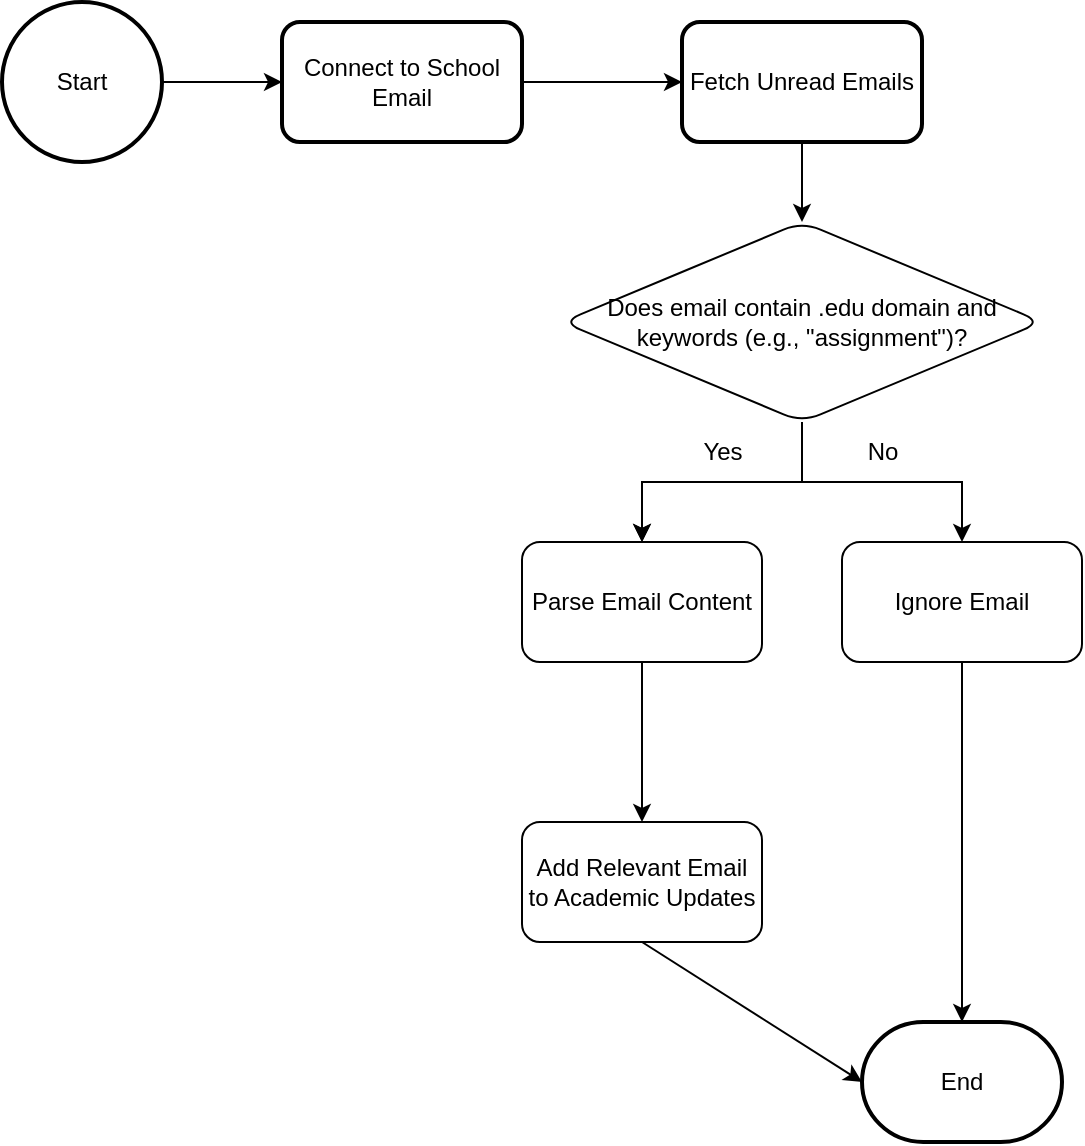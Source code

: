 <mxfile version="25.0.3">
  <diagram id="C5RBs43oDa-KdzZeNtuy" name="Page-1">
    <mxGraphModel dx="1721" dy="513" grid="1" gridSize="10" guides="1" tooltips="1" connect="1" arrows="1" fold="1" page="1" pageScale="1" pageWidth="827" pageHeight="1169" math="0" shadow="0">
      <root>
        <mxCell id="WIyWlLk6GJQsqaUBKTNV-0" />
        <mxCell id="WIyWlLk6GJQsqaUBKTNV-1" parent="WIyWlLk6GJQsqaUBKTNV-0" />
        <mxCell id="RcemtysnxTZYNu4qjquN-39" value="" style="edgeStyle=orthogonalEdgeStyle;rounded=0;orthogonalLoop=1;jettySize=auto;html=1;" edge="1" parent="WIyWlLk6GJQsqaUBKTNV-1" source="RcemtysnxTZYNu4qjquN-11" target="RcemtysnxTZYNu4qjquN-32">
          <mxGeometry relative="1" as="geometry" />
        </mxCell>
        <mxCell id="RcemtysnxTZYNu4qjquN-40" value="" style="edgeStyle=orthogonalEdgeStyle;rounded=0;orthogonalLoop=1;jettySize=auto;html=1;" edge="1" parent="WIyWlLk6GJQsqaUBKTNV-1" source="RcemtysnxTZYNu4qjquN-11" target="RcemtysnxTZYNu4qjquN-32">
          <mxGeometry relative="1" as="geometry" />
        </mxCell>
        <mxCell id="RcemtysnxTZYNu4qjquN-48" value="" style="edgeStyle=orthogonalEdgeStyle;rounded=0;orthogonalLoop=1;jettySize=auto;html=1;" edge="1" parent="WIyWlLk6GJQsqaUBKTNV-1" source="RcemtysnxTZYNu4qjquN-11" target="RcemtysnxTZYNu4qjquN-47">
          <mxGeometry relative="1" as="geometry" />
        </mxCell>
        <mxCell id="RcemtysnxTZYNu4qjquN-11" value="Does email contain .edu domain and keywords (e.g., &quot;assignment&quot;)?" style="rhombus;whiteSpace=wrap;html=1;rounded=1;glass=0;strokeWidth=1;shadow=0;" vertex="1" parent="WIyWlLk6GJQsqaUBKTNV-1">
          <mxGeometry x="160" y="120" width="240" height="100" as="geometry" />
        </mxCell>
        <mxCell id="RcemtysnxTZYNu4qjquN-20" value="" style="edgeStyle=orthogonalEdgeStyle;rounded=0;orthogonalLoop=1;jettySize=auto;html=1;" edge="1" parent="WIyWlLk6GJQsqaUBKTNV-1" source="RcemtysnxTZYNu4qjquN-17" target="RcemtysnxTZYNu4qjquN-19">
          <mxGeometry relative="1" as="geometry" />
        </mxCell>
        <mxCell id="RcemtysnxTZYNu4qjquN-17" value="Start" style="strokeWidth=2;html=1;shape=mxgraph.flowchart.start_2;whiteSpace=wrap;rotation=0;" vertex="1" parent="WIyWlLk6GJQsqaUBKTNV-1">
          <mxGeometry x="-120" y="10" width="80" height="80" as="geometry" />
        </mxCell>
        <mxCell id="RcemtysnxTZYNu4qjquN-22" value="" style="edgeStyle=orthogonalEdgeStyle;rounded=0;orthogonalLoop=1;jettySize=auto;html=1;" edge="1" parent="WIyWlLk6GJQsqaUBKTNV-1" source="RcemtysnxTZYNu4qjquN-19" target="RcemtysnxTZYNu4qjquN-21">
          <mxGeometry relative="1" as="geometry" />
        </mxCell>
        <mxCell id="RcemtysnxTZYNu4qjquN-19" value="Connect to School Email" style="rounded=1;whiteSpace=wrap;html=1;strokeWidth=2;" vertex="1" parent="WIyWlLk6GJQsqaUBKTNV-1">
          <mxGeometry x="20" y="20" width="120" height="60" as="geometry" />
        </mxCell>
        <mxCell id="RcemtysnxTZYNu4qjquN-23" value="" style="edgeStyle=orthogonalEdgeStyle;rounded=0;orthogonalLoop=1;jettySize=auto;html=1;" edge="1" parent="WIyWlLk6GJQsqaUBKTNV-1" source="RcemtysnxTZYNu4qjquN-21" target="RcemtysnxTZYNu4qjquN-11">
          <mxGeometry relative="1" as="geometry" />
        </mxCell>
        <mxCell id="RcemtysnxTZYNu4qjquN-21" value="Fetch Unread Emails" style="rounded=1;whiteSpace=wrap;html=1;strokeWidth=2;" vertex="1" parent="WIyWlLk6GJQsqaUBKTNV-1">
          <mxGeometry x="220" y="20" width="120" height="60" as="geometry" />
        </mxCell>
        <mxCell id="RcemtysnxTZYNu4qjquN-54" value="" style="edgeStyle=orthogonalEdgeStyle;rounded=0;orthogonalLoop=1;jettySize=auto;html=1;" edge="1" parent="WIyWlLk6GJQsqaUBKTNV-1" source="RcemtysnxTZYNu4qjquN-32" target="RcemtysnxTZYNu4qjquN-53">
          <mxGeometry relative="1" as="geometry" />
        </mxCell>
        <mxCell id="RcemtysnxTZYNu4qjquN-32" value="Parse Email Content" style="rounded=1;whiteSpace=wrap;html=1;" vertex="1" parent="WIyWlLk6GJQsqaUBKTNV-1">
          <mxGeometry x="140" y="280" width="120" height="60" as="geometry" />
        </mxCell>
        <mxCell id="RcemtysnxTZYNu4qjquN-42" value="Yes" style="text;html=1;align=center;verticalAlign=middle;resizable=0;points=[];autosize=1;strokeColor=none;fillColor=none;" vertex="1" parent="WIyWlLk6GJQsqaUBKTNV-1">
          <mxGeometry x="220" y="220" width="40" height="30" as="geometry" />
        </mxCell>
        <mxCell id="RcemtysnxTZYNu4qjquN-52" value="" style="edgeStyle=orthogonalEdgeStyle;rounded=0;orthogonalLoop=1;jettySize=auto;html=1;" edge="1" parent="WIyWlLk6GJQsqaUBKTNV-1" source="RcemtysnxTZYNu4qjquN-47" target="RcemtysnxTZYNu4qjquN-51">
          <mxGeometry relative="1" as="geometry" />
        </mxCell>
        <mxCell id="RcemtysnxTZYNu4qjquN-47" value="Ignore Email" style="whiteSpace=wrap;html=1;rounded=1;glass=0;strokeWidth=1;shadow=0;" vertex="1" parent="WIyWlLk6GJQsqaUBKTNV-1">
          <mxGeometry x="300" y="280" width="120" height="60" as="geometry" />
        </mxCell>
        <mxCell id="RcemtysnxTZYNu4qjquN-49" value="No" style="text;html=1;align=center;verticalAlign=middle;resizable=0;points=[];autosize=1;strokeColor=none;fillColor=none;" vertex="1" parent="WIyWlLk6GJQsqaUBKTNV-1">
          <mxGeometry x="300" y="220" width="40" height="30" as="geometry" />
        </mxCell>
        <mxCell id="RcemtysnxTZYNu4qjquN-51" value="End" style="strokeWidth=2;html=1;shape=mxgraph.flowchart.terminator;whiteSpace=wrap;" vertex="1" parent="WIyWlLk6GJQsqaUBKTNV-1">
          <mxGeometry x="310" y="520" width="100" height="60" as="geometry" />
        </mxCell>
        <mxCell id="RcemtysnxTZYNu4qjquN-53" value="Add Relevant Email to Academic Updates" style="rounded=1;whiteSpace=wrap;html=1;" vertex="1" parent="WIyWlLk6GJQsqaUBKTNV-1">
          <mxGeometry x="140" y="420" width="120" height="60" as="geometry" />
        </mxCell>
        <mxCell id="RcemtysnxTZYNu4qjquN-60" value="" style="endArrow=classic;html=1;rounded=0;entryX=0;entryY=0.5;entryDx=0;entryDy=0;entryPerimeter=0;" edge="1" parent="WIyWlLk6GJQsqaUBKTNV-1" target="RcemtysnxTZYNu4qjquN-51">
          <mxGeometry width="50" height="50" relative="1" as="geometry">
            <mxPoint x="200" y="480" as="sourcePoint" />
            <mxPoint x="250" y="520" as="targetPoint" />
          </mxGeometry>
        </mxCell>
      </root>
    </mxGraphModel>
  </diagram>
</mxfile>
